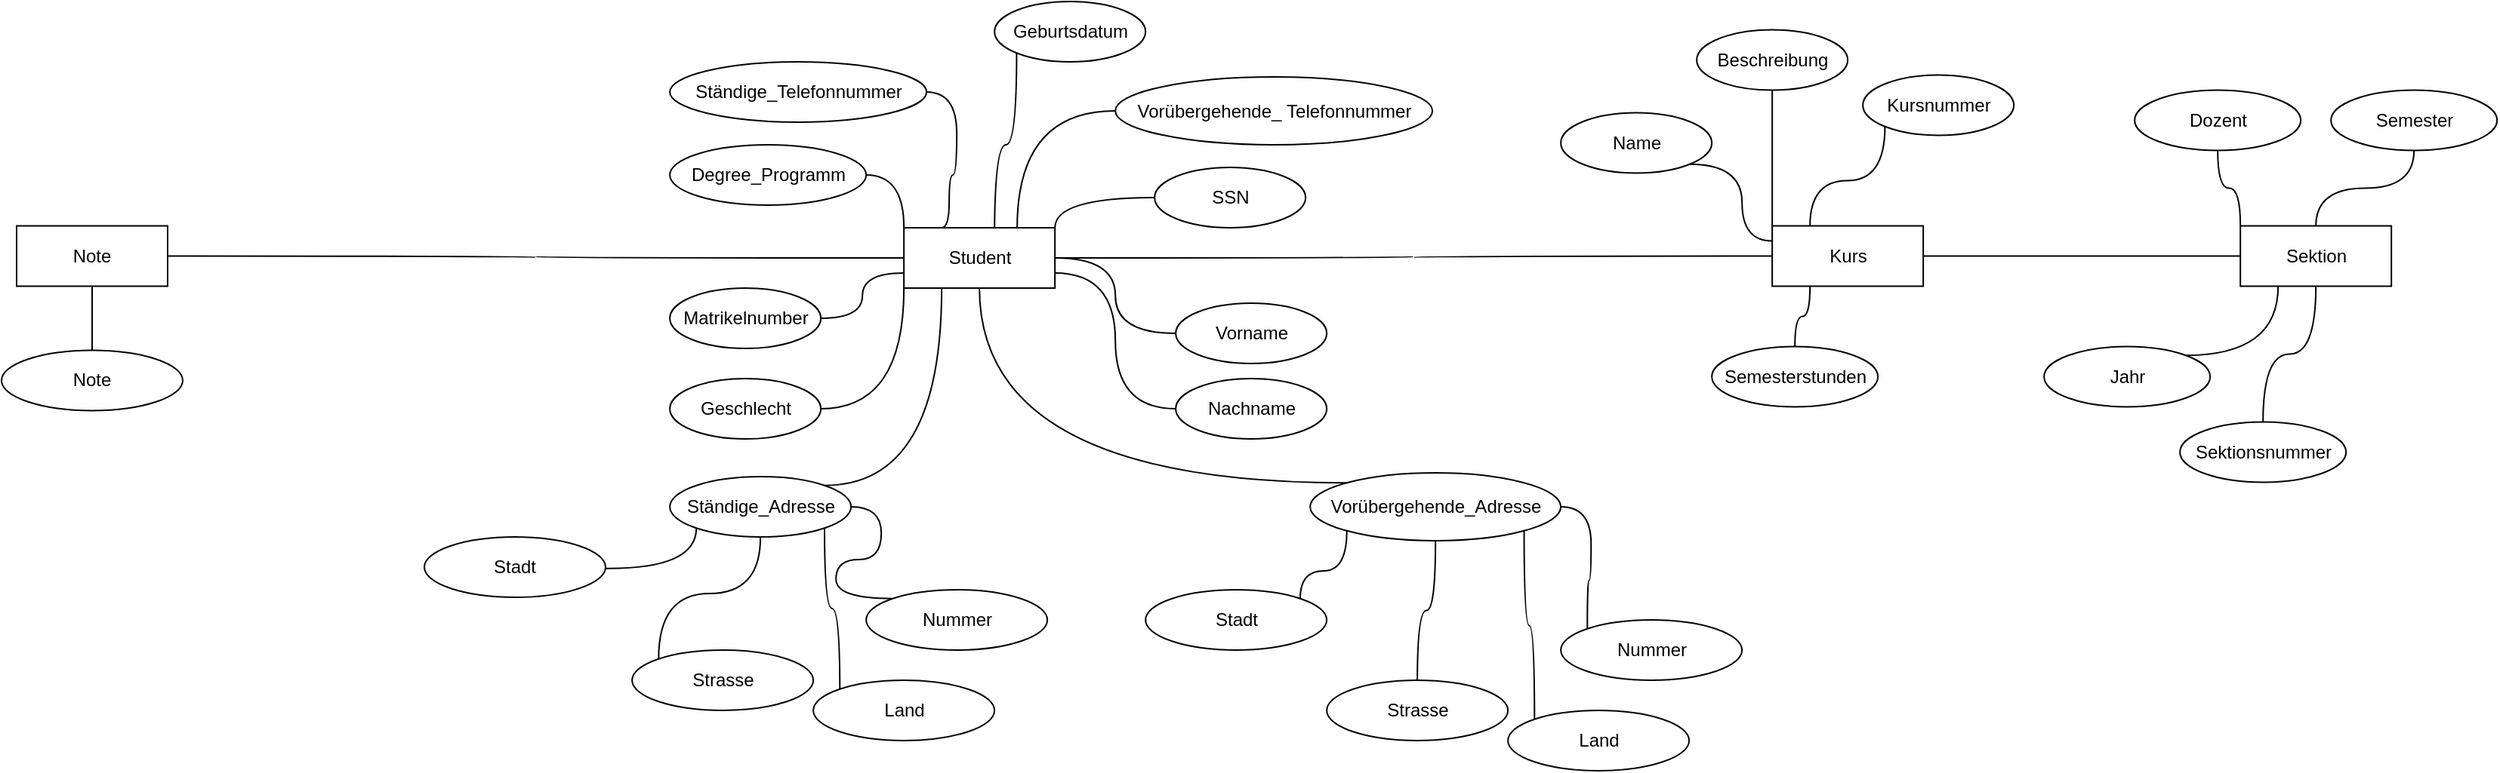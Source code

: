 <mxfile version="21.3.7" type="github">
  <diagram name="Seite-1" id="km42QGE20vITECCyF_AU">
    <mxGraphModel dx="3088" dy="802" grid="1" gridSize="10" guides="1" tooltips="1" connect="1" arrows="1" fold="1" page="1" pageScale="1" pageWidth="827" pageHeight="1169" math="0" shadow="0">
      <root>
        <mxCell id="0" />
        <mxCell id="1" parent="0" />
        <mxCell id="C4-AITVvvZgNp1ijNYnp-1" value="Sektion" style="whiteSpace=wrap;html=1;align=center;" parent="1" vertex="1">
          <mxGeometry x="-97.43" y="183.75" width="100" height="40" as="geometry" />
        </mxCell>
        <mxCell id="C4-AITVvvZgNp1ijNYnp-64" style="edgeStyle=orthogonalEdgeStyle;shape=connector;curved=1;rounded=0;orthogonalLoop=1;jettySize=auto;html=1;exitX=1;exitY=0.5;exitDx=0;exitDy=0;entryX=0;entryY=0.5;entryDx=0;entryDy=0;labelBackgroundColor=default;strokeColor=default;fontFamily=Helvetica;fontSize=11;fontColor=default;endArrow=none;endFill=0;" parent="1" source="C4-AITVvvZgNp1ijNYnp-4" target="C4-AITVvvZgNp1ijNYnp-1" edge="1">
          <mxGeometry relative="1" as="geometry" />
        </mxCell>
        <mxCell id="C4-AITVvvZgNp1ijNYnp-4" value="Kurs" style="whiteSpace=wrap;html=1;align=center;" parent="1" vertex="1">
          <mxGeometry x="-407.43" y="183.75" width="100" height="40" as="geometry" />
        </mxCell>
        <mxCell id="C4-AITVvvZgNp1ijNYnp-51" style="edgeStyle=orthogonalEdgeStyle;shape=connector;curved=1;rounded=0;orthogonalLoop=1;jettySize=auto;html=1;exitX=1;exitY=1;exitDx=0;exitDy=0;entryX=0;entryY=0.25;entryDx=0;entryDy=0;labelBackgroundColor=default;strokeColor=default;fontFamily=Helvetica;fontSize=11;fontColor=default;endArrow=none;endFill=0;" parent="1" source="C4-AITVvvZgNp1ijNYnp-6" target="C4-AITVvvZgNp1ijNYnp-4" edge="1">
          <mxGeometry relative="1" as="geometry" />
        </mxCell>
        <mxCell id="C4-AITVvvZgNp1ijNYnp-6" value="Name" style="ellipse;whiteSpace=wrap;html=1;align=center;" parent="1" vertex="1">
          <mxGeometry x="-547.43" y="108.75" width="100" height="40" as="geometry" />
        </mxCell>
        <mxCell id="C4-AITVvvZgNp1ijNYnp-50" style="edgeStyle=orthogonalEdgeStyle;rounded=0;orthogonalLoop=1;jettySize=auto;html=1;exitX=0.5;exitY=0;exitDx=0;exitDy=0;entryX=0.25;entryY=1;entryDx=0;entryDy=0;curved=1;endArrow=none;endFill=0;" parent="1" source="C4-AITVvvZgNp1ijNYnp-7" target="C4-AITVvvZgNp1ijNYnp-4" edge="1">
          <mxGeometry relative="1" as="geometry" />
        </mxCell>
        <mxCell id="C4-AITVvvZgNp1ijNYnp-7" value="Semesterstunden" style="ellipse;whiteSpace=wrap;html=1;align=center;" parent="1" vertex="1">
          <mxGeometry x="-447.43" y="263.75" width="110" height="40" as="geometry" />
        </mxCell>
        <mxCell id="C4-AITVvvZgNp1ijNYnp-53" style="edgeStyle=orthogonalEdgeStyle;shape=connector;curved=1;rounded=0;orthogonalLoop=1;jettySize=auto;html=1;exitX=0;exitY=1;exitDx=0;exitDy=0;entryX=0.25;entryY=0;entryDx=0;entryDy=0;labelBackgroundColor=default;strokeColor=default;fontFamily=Helvetica;fontSize=11;fontColor=default;endArrow=none;endFill=0;" parent="1" source="C4-AITVvvZgNp1ijNYnp-8" target="C4-AITVvvZgNp1ijNYnp-4" edge="1">
          <mxGeometry relative="1" as="geometry" />
        </mxCell>
        <mxCell id="C4-AITVvvZgNp1ijNYnp-8" value="Kursnummer" style="ellipse;whiteSpace=wrap;html=1;align=center;" parent="1" vertex="1">
          <mxGeometry x="-347.43" y="83.75" width="100" height="40" as="geometry" />
        </mxCell>
        <mxCell id="C4-AITVvvZgNp1ijNYnp-52" style="edgeStyle=orthogonalEdgeStyle;shape=connector;curved=1;rounded=0;orthogonalLoop=1;jettySize=auto;html=1;exitX=0.5;exitY=1;exitDx=0;exitDy=0;labelBackgroundColor=default;strokeColor=default;fontFamily=Helvetica;fontSize=11;fontColor=default;endArrow=none;endFill=0;entryX=0;entryY=0;entryDx=0;entryDy=0;" parent="1" source="C4-AITVvvZgNp1ijNYnp-9" target="C4-AITVvvZgNp1ijNYnp-4" edge="1">
          <mxGeometry relative="1" as="geometry">
            <mxPoint x="-397.43" y="183.75" as="targetPoint" />
          </mxGeometry>
        </mxCell>
        <mxCell id="C4-AITVvvZgNp1ijNYnp-9" value="Beschreibung" style="ellipse;whiteSpace=wrap;html=1;align=center;" parent="1" vertex="1">
          <mxGeometry x="-457.43" y="53.75" width="100" height="40" as="geometry" />
        </mxCell>
        <mxCell id="C4-AITVvvZgNp1ijNYnp-62" style="edgeStyle=orthogonalEdgeStyle;shape=connector;curved=1;rounded=0;orthogonalLoop=1;jettySize=auto;html=1;exitX=0.5;exitY=1;exitDx=0;exitDy=0;entryX=0;entryY=0;entryDx=0;entryDy=0;labelBackgroundColor=default;strokeColor=default;fontFamily=Helvetica;fontSize=11;fontColor=default;endArrow=none;endFill=0;" parent="1" source="C4-AITVvvZgNp1ijNYnp-54" target="C4-AITVvvZgNp1ijNYnp-1" edge="1">
          <mxGeometry relative="1" as="geometry" />
        </mxCell>
        <mxCell id="C4-AITVvvZgNp1ijNYnp-54" value="Dozent" style="ellipse;whiteSpace=wrap;html=1;align=center;" parent="1" vertex="1">
          <mxGeometry x="-167.43" y="93.75" width="110" height="40" as="geometry" />
        </mxCell>
        <mxCell id="C4-AITVvvZgNp1ijNYnp-61" style="edgeStyle=orthogonalEdgeStyle;shape=connector;curved=1;rounded=0;orthogonalLoop=1;jettySize=auto;html=1;exitX=1;exitY=0;exitDx=0;exitDy=0;entryX=0.25;entryY=1;entryDx=0;entryDy=0;labelBackgroundColor=default;strokeColor=default;fontFamily=Helvetica;fontSize=11;fontColor=default;endArrow=none;endFill=0;" parent="1" source="C4-AITVvvZgNp1ijNYnp-55" target="C4-AITVvvZgNp1ijNYnp-1" edge="1">
          <mxGeometry relative="1" as="geometry" />
        </mxCell>
        <mxCell id="C4-AITVvvZgNp1ijNYnp-55" value="Jahr" style="ellipse;whiteSpace=wrap;html=1;align=center;" parent="1" vertex="1">
          <mxGeometry x="-227.43" y="263.75" width="110" height="40" as="geometry" />
        </mxCell>
        <mxCell id="C4-AITVvvZgNp1ijNYnp-63" style="edgeStyle=orthogonalEdgeStyle;shape=connector;curved=1;rounded=0;orthogonalLoop=1;jettySize=auto;html=1;exitX=0.5;exitY=1;exitDx=0;exitDy=0;entryX=0.5;entryY=0;entryDx=0;entryDy=0;labelBackgroundColor=default;strokeColor=default;fontFamily=Helvetica;fontSize=11;fontColor=default;endArrow=none;endFill=0;" parent="1" source="C4-AITVvvZgNp1ijNYnp-56" target="C4-AITVvvZgNp1ijNYnp-1" edge="1">
          <mxGeometry relative="1" as="geometry" />
        </mxCell>
        <mxCell id="C4-AITVvvZgNp1ijNYnp-56" value="Semester" style="ellipse;whiteSpace=wrap;html=1;align=center;" parent="1" vertex="1">
          <mxGeometry x="-37.43" y="93.75" width="110" height="40" as="geometry" />
        </mxCell>
        <mxCell id="C4-AITVvvZgNp1ijNYnp-60" style="edgeStyle=orthogonalEdgeStyle;shape=connector;curved=1;rounded=0;orthogonalLoop=1;jettySize=auto;html=1;exitX=0.5;exitY=0;exitDx=0;exitDy=0;entryX=0.5;entryY=1;entryDx=0;entryDy=0;labelBackgroundColor=default;strokeColor=default;fontFamily=Helvetica;fontSize=11;fontColor=default;endArrow=none;endFill=0;" parent="1" source="C4-AITVvvZgNp1ijNYnp-58" target="C4-AITVvvZgNp1ijNYnp-1" edge="1">
          <mxGeometry relative="1" as="geometry" />
        </mxCell>
        <mxCell id="C4-AITVvvZgNp1ijNYnp-58" value="Sektionsnummer" style="ellipse;whiteSpace=wrap;html=1;align=center;" parent="1" vertex="1">
          <mxGeometry x="-137.43" y="313.75" width="110" height="40" as="geometry" />
        </mxCell>
        <mxCell id="C4-AITVvvZgNp1ijNYnp-72" style="edgeStyle=orthogonalEdgeStyle;shape=connector;curved=1;rounded=0;orthogonalLoop=1;jettySize=auto;html=1;exitX=1;exitY=0.5;exitDx=0;exitDy=0;entryX=0;entryY=0.5;entryDx=0;entryDy=0;labelBackgroundColor=default;strokeColor=default;fontFamily=Helvetica;fontSize=11;fontColor=default;endArrow=none;endFill=0;" parent="1" source="C4-AITVvvZgNp1ijNYnp-67" target="C4-AITVvvZgNp1ijNYnp-75" edge="1">
          <mxGeometry relative="1" as="geometry" />
        </mxCell>
        <mxCell id="C4-AITVvvZgNp1ijNYnp-67" value="Note" style="whiteSpace=wrap;html=1;align=center;" parent="1" vertex="1">
          <mxGeometry x="-1570" y="183.75" width="100" height="40" as="geometry" />
        </mxCell>
        <mxCell id="C4-AITVvvZgNp1ijNYnp-74" style="edgeStyle=orthogonalEdgeStyle;shape=connector;curved=1;rounded=0;orthogonalLoop=1;jettySize=auto;html=1;exitX=0.5;exitY=0;exitDx=0;exitDy=0;entryX=0.5;entryY=1;entryDx=0;entryDy=0;labelBackgroundColor=default;strokeColor=default;fontFamily=Helvetica;fontSize=11;fontColor=default;endArrow=none;endFill=0;" parent="1" source="C4-AITVvvZgNp1ijNYnp-70" target="C4-AITVvvZgNp1ijNYnp-67" edge="1">
          <mxGeometry relative="1" as="geometry" />
        </mxCell>
        <mxCell id="C4-AITVvvZgNp1ijNYnp-70" value="Note" style="ellipse;whiteSpace=wrap;html=1;align=center;" parent="1" vertex="1">
          <mxGeometry x="-1580" y="266.25" width="120" height="40" as="geometry" />
        </mxCell>
        <mxCell id="C4-AITVvvZgNp1ijNYnp-115" style="edgeStyle=orthogonalEdgeStyle;shape=connector;curved=1;rounded=0;orthogonalLoop=1;jettySize=auto;html=1;exitX=1;exitY=0.5;exitDx=0;exitDy=0;entryX=0;entryY=0.5;entryDx=0;entryDy=0;labelBackgroundColor=default;strokeColor=default;fontFamily=Helvetica;fontSize=11;fontColor=default;endArrow=none;endFill=0;" parent="1" source="C4-AITVvvZgNp1ijNYnp-75" target="C4-AITVvvZgNp1ijNYnp-4" edge="1">
          <mxGeometry relative="1" as="geometry" />
        </mxCell>
        <mxCell id="C4-AITVvvZgNp1ijNYnp-75" value="Student" style="whiteSpace=wrap;html=1;align=center;" parent="1" vertex="1">
          <mxGeometry x="-982.43" y="185" width="100" height="40" as="geometry" />
        </mxCell>
        <mxCell id="C4-AITVvvZgNp1ijNYnp-76" style="edgeStyle=orthogonalEdgeStyle;rounded=0;orthogonalLoop=1;jettySize=auto;html=1;exitX=1;exitY=0.5;exitDx=0;exitDy=0;entryX=0;entryY=1;entryDx=0;entryDy=0;curved=1;endArrow=none;endFill=0;" parent="1" source="C4-AITVvvZgNp1ijNYnp-77" target="C4-AITVvvZgNp1ijNYnp-75" edge="1">
          <mxGeometry relative="1" as="geometry" />
        </mxCell>
        <mxCell id="C4-AITVvvZgNp1ijNYnp-77" value="Geschlecht" style="ellipse;whiteSpace=wrap;html=1;align=center;" parent="1" vertex="1">
          <mxGeometry x="-1137.43" y="285" width="100" height="40" as="geometry" />
        </mxCell>
        <mxCell id="C4-AITVvvZgNp1ijNYnp-78" style="edgeStyle=orthogonalEdgeStyle;rounded=0;orthogonalLoop=1;jettySize=auto;html=1;exitX=1;exitY=0.5;exitDx=0;exitDy=0;entryX=0;entryY=0.75;entryDx=0;entryDy=0;endArrow=none;endFill=0;curved=1;" parent="1" source="C4-AITVvvZgNp1ijNYnp-79" target="C4-AITVvvZgNp1ijNYnp-75" edge="1">
          <mxGeometry relative="1" as="geometry" />
        </mxCell>
        <mxCell id="C4-AITVvvZgNp1ijNYnp-79" value="Matrikelnumber" style="ellipse;whiteSpace=wrap;html=1;align=center;" parent="1" vertex="1">
          <mxGeometry x="-1137.43" y="225" width="100" height="40" as="geometry" />
        </mxCell>
        <mxCell id="C4-AITVvvZgNp1ijNYnp-80" style="edgeStyle=orthogonalEdgeStyle;rounded=0;orthogonalLoop=1;jettySize=auto;html=1;exitX=0;exitY=0.5;exitDx=0;exitDy=0;entryX=1;entryY=0;entryDx=0;entryDy=0;curved=1;endArrow=none;endFill=0;" parent="1" source="C4-AITVvvZgNp1ijNYnp-81" target="C4-AITVvvZgNp1ijNYnp-75" edge="1">
          <mxGeometry relative="1" as="geometry" />
        </mxCell>
        <mxCell id="C4-AITVvvZgNp1ijNYnp-81" value="SSN" style="ellipse;whiteSpace=wrap;html=1;align=center;" parent="1" vertex="1">
          <mxGeometry x="-816.43" y="145" width="100" height="40" as="geometry" />
        </mxCell>
        <mxCell id="C4-AITVvvZgNp1ijNYnp-82" style="edgeStyle=orthogonalEdgeStyle;rounded=0;orthogonalLoop=1;jettySize=auto;html=1;exitX=1;exitY=0.5;exitDx=0;exitDy=0;entryX=0;entryY=0;entryDx=0;entryDy=0;curved=1;endArrow=none;endFill=0;" parent="1" source="C4-AITVvvZgNp1ijNYnp-83" target="C4-AITVvvZgNp1ijNYnp-75" edge="1">
          <mxGeometry relative="1" as="geometry" />
        </mxCell>
        <mxCell id="C4-AITVvvZgNp1ijNYnp-83" value="Degree_Programm" style="ellipse;whiteSpace=wrap;html=1;align=center;" parent="1" vertex="1">
          <mxGeometry x="-1137.43" y="130" width="130" height="40" as="geometry" />
        </mxCell>
        <mxCell id="C4-AITVvvZgNp1ijNYnp-84" style="edgeStyle=orthogonalEdgeStyle;rounded=0;orthogonalLoop=1;jettySize=auto;html=1;exitX=0;exitY=1;exitDx=0;exitDy=0;curved=1;endArrow=none;endFill=0;" parent="1" source="C4-AITVvvZgNp1ijNYnp-85" edge="1">
          <mxGeometry relative="1" as="geometry">
            <mxPoint x="-922.43" y="185" as="targetPoint" />
          </mxGeometry>
        </mxCell>
        <mxCell id="C4-AITVvvZgNp1ijNYnp-85" value="Geburtsdatum" style="ellipse;whiteSpace=wrap;html=1;align=center;" parent="1" vertex="1">
          <mxGeometry x="-922.43" y="35" width="100" height="40" as="geometry" />
        </mxCell>
        <mxCell id="C4-AITVvvZgNp1ijNYnp-86" style="edgeStyle=orthogonalEdgeStyle;rounded=0;orthogonalLoop=1;jettySize=auto;html=1;exitX=0;exitY=0;exitDx=0;exitDy=0;entryX=0.5;entryY=1;entryDx=0;entryDy=0;curved=1;endArrow=none;endFill=0;" parent="1" source="C4-AITVvvZgNp1ijNYnp-91" target="C4-AITVvvZgNp1ijNYnp-75" edge="1">
          <mxGeometry relative="1" as="geometry" />
        </mxCell>
        <mxCell id="C4-AITVvvZgNp1ijNYnp-87" style="edgeStyle=orthogonalEdgeStyle;rounded=0;orthogonalLoop=1;jettySize=auto;html=1;exitX=0;exitY=1;exitDx=0;exitDy=0;entryX=1;entryY=0;entryDx=0;entryDy=0;curved=1;endArrow=none;endFill=0;" parent="1" source="C4-AITVvvZgNp1ijNYnp-91" target="C4-AITVvvZgNp1ijNYnp-111" edge="1">
          <mxGeometry relative="1" as="geometry" />
        </mxCell>
        <mxCell id="C4-AITVvvZgNp1ijNYnp-88" style="edgeStyle=orthogonalEdgeStyle;rounded=0;orthogonalLoop=1;jettySize=auto;html=1;exitX=0.5;exitY=1;exitDx=0;exitDy=0;entryX=0.5;entryY=0;entryDx=0;entryDy=0;curved=1;endArrow=none;endFill=0;" parent="1" source="C4-AITVvvZgNp1ijNYnp-91" target="C4-AITVvvZgNp1ijNYnp-112" edge="1">
          <mxGeometry relative="1" as="geometry" />
        </mxCell>
        <mxCell id="C4-AITVvvZgNp1ijNYnp-89" style="edgeStyle=orthogonalEdgeStyle;rounded=0;orthogonalLoop=1;jettySize=auto;html=1;exitX=1;exitY=1;exitDx=0;exitDy=0;entryX=0;entryY=0;entryDx=0;entryDy=0;endArrow=none;endFill=0;curved=1;" parent="1" source="C4-AITVvvZgNp1ijNYnp-91" target="C4-AITVvvZgNp1ijNYnp-114" edge="1">
          <mxGeometry relative="1" as="geometry" />
        </mxCell>
        <mxCell id="C4-AITVvvZgNp1ijNYnp-90" style="edgeStyle=orthogonalEdgeStyle;rounded=0;orthogonalLoop=1;jettySize=auto;html=1;exitX=1;exitY=0.5;exitDx=0;exitDy=0;entryX=0;entryY=0;entryDx=0;entryDy=0;curved=1;endArrow=none;endFill=0;" parent="1" source="C4-AITVvvZgNp1ijNYnp-91" target="C4-AITVvvZgNp1ijNYnp-113" edge="1">
          <mxGeometry relative="1" as="geometry" />
        </mxCell>
        <mxCell id="C4-AITVvvZgNp1ijNYnp-91" value="Vorübergehende_Adresse" style="ellipse;whiteSpace=wrap;html=1;align=center;" parent="1" vertex="1">
          <mxGeometry x="-713.43" y="347.5" width="166" height="45" as="geometry" />
        </mxCell>
        <mxCell id="C4-AITVvvZgNp1ijNYnp-92" style="edgeStyle=orthogonalEdgeStyle;rounded=0;orthogonalLoop=1;jettySize=auto;html=1;exitX=1;exitY=0;exitDx=0;exitDy=0;entryX=0.25;entryY=1;entryDx=0;entryDy=0;curved=1;endArrow=none;endFill=0;" parent="1" source="C4-AITVvvZgNp1ijNYnp-94" target="C4-AITVvvZgNp1ijNYnp-75" edge="1">
          <mxGeometry relative="1" as="geometry" />
        </mxCell>
        <mxCell id="C4-AITVvvZgNp1ijNYnp-93" style="edgeStyle=orthogonalEdgeStyle;rounded=0;orthogonalLoop=1;jettySize=auto;html=1;exitX=0.5;exitY=1;exitDx=0;exitDy=0;entryX=0;entryY=0;entryDx=0;entryDy=0;endArrow=none;endFill=0;curved=1;" parent="1" source="C4-AITVvvZgNp1ijNYnp-94" target="C4-AITVvvZgNp1ijNYnp-106" edge="1">
          <mxGeometry relative="1" as="geometry" />
        </mxCell>
        <mxCell id="C4-AITVvvZgNp1ijNYnp-94" value="Ständige_Adresse" style="ellipse;whiteSpace=wrap;html=1;align=center;" parent="1" vertex="1">
          <mxGeometry x="-1137.43" y="350" width="120" height="40" as="geometry" />
        </mxCell>
        <mxCell id="C4-AITVvvZgNp1ijNYnp-95" style="edgeStyle=orthogonalEdgeStyle;rounded=0;orthogonalLoop=1;jettySize=auto;html=1;exitX=0;exitY=0.5;exitDx=0;exitDy=0;entryX=0.75;entryY=0;entryDx=0;entryDy=0;curved=1;endArrow=none;endFill=0;" parent="1" source="C4-AITVvvZgNp1ijNYnp-96" target="C4-AITVvvZgNp1ijNYnp-75" edge="1">
          <mxGeometry relative="1" as="geometry" />
        </mxCell>
        <mxCell id="C4-AITVvvZgNp1ijNYnp-96" value="Vorübergehende_&amp;nbsp;Telefonnummer" style="ellipse;whiteSpace=wrap;html=1;align=center;" parent="1" vertex="1">
          <mxGeometry x="-842.43" y="85" width="210" height="45" as="geometry" />
        </mxCell>
        <mxCell id="C4-AITVvvZgNp1ijNYnp-97" style="edgeStyle=orthogonalEdgeStyle;rounded=0;orthogonalLoop=1;jettySize=auto;html=1;exitX=1;exitY=0.5;exitDx=0;exitDy=0;entryX=0.25;entryY=0;entryDx=0;entryDy=0;curved=1;endArrow=none;endFill=0;" parent="1" source="C4-AITVvvZgNp1ijNYnp-98" target="C4-AITVvvZgNp1ijNYnp-75" edge="1">
          <mxGeometry relative="1" as="geometry">
            <Array as="points">
              <mxPoint x="-947.43" y="95" />
              <mxPoint x="-947.43" y="150" />
              <mxPoint x="-952.43" y="150" />
              <mxPoint x="-952.43" y="185" />
            </Array>
          </mxGeometry>
        </mxCell>
        <mxCell id="C4-AITVvvZgNp1ijNYnp-98" value="Ständige_Telefonnummer" style="ellipse;whiteSpace=wrap;html=1;align=center;" parent="1" vertex="1">
          <mxGeometry x="-1137.43" y="75" width="170" height="40" as="geometry" />
        </mxCell>
        <mxCell id="C4-AITVvvZgNp1ijNYnp-99" style="edgeStyle=orthogonalEdgeStyle;rounded=0;orthogonalLoop=1;jettySize=auto;html=1;exitX=0;exitY=0.5;exitDx=0;exitDy=0;entryX=1;entryY=0.5;entryDx=0;entryDy=0;curved=1;endArrow=none;endFill=0;" parent="1" source="C4-AITVvvZgNp1ijNYnp-100" target="C4-AITVvvZgNp1ijNYnp-75" edge="1">
          <mxGeometry relative="1" as="geometry" />
        </mxCell>
        <mxCell id="C4-AITVvvZgNp1ijNYnp-100" value="Vorname" style="ellipse;whiteSpace=wrap;html=1;align=center;" parent="1" vertex="1">
          <mxGeometry x="-802.43" y="235" width="100" height="40" as="geometry" />
        </mxCell>
        <mxCell id="C4-AITVvvZgNp1ijNYnp-101" style="edgeStyle=orthogonalEdgeStyle;rounded=0;orthogonalLoop=1;jettySize=auto;html=1;exitX=0;exitY=0.5;exitDx=0;exitDy=0;entryX=1;entryY=0.75;entryDx=0;entryDy=0;curved=1;endArrow=none;endFill=0;" parent="1" source="C4-AITVvvZgNp1ijNYnp-102" target="C4-AITVvvZgNp1ijNYnp-75" edge="1">
          <mxGeometry relative="1" as="geometry" />
        </mxCell>
        <mxCell id="C4-AITVvvZgNp1ijNYnp-102" value="Nachname" style="ellipse;whiteSpace=wrap;html=1;align=center;" parent="1" vertex="1">
          <mxGeometry x="-802.43" y="285" width="100" height="40" as="geometry" />
        </mxCell>
        <mxCell id="C4-AITVvvZgNp1ijNYnp-103" style="edgeStyle=orthogonalEdgeStyle;rounded=0;orthogonalLoop=1;jettySize=auto;html=1;exitX=0.5;exitY=1;exitDx=0;exitDy=0;" parent="1" source="C4-AITVvvZgNp1ijNYnp-94" target="C4-AITVvvZgNp1ijNYnp-94" edge="1">
          <mxGeometry relative="1" as="geometry" />
        </mxCell>
        <mxCell id="C4-AITVvvZgNp1ijNYnp-104" style="edgeStyle=orthogonalEdgeStyle;rounded=0;orthogonalLoop=1;jettySize=auto;html=1;exitX=1;exitY=0;exitDx=0;exitDy=0;entryX=0;entryY=1;entryDx=0;entryDy=0;curved=1;endArrow=none;endFill=0;" parent="1" target="C4-AITVvvZgNp1ijNYnp-94" edge="1">
          <mxGeometry relative="1" as="geometry">
            <mxPoint x="-1180.004" y="410.858" as="sourcePoint" />
          </mxGeometry>
        </mxCell>
        <mxCell id="C4-AITVvvZgNp1ijNYnp-105" value="Stadt" style="ellipse;whiteSpace=wrap;html=1;align=center;" parent="1" vertex="1">
          <mxGeometry x="-1300" y="390" width="120" height="40" as="geometry" />
        </mxCell>
        <mxCell id="C4-AITVvvZgNp1ijNYnp-106" value="Strasse" style="ellipse;whiteSpace=wrap;html=1;align=center;" parent="1" vertex="1">
          <mxGeometry x="-1162.43" y="465" width="120" height="40" as="geometry" />
        </mxCell>
        <mxCell id="C4-AITVvvZgNp1ijNYnp-107" style="edgeStyle=orthogonalEdgeStyle;rounded=0;orthogonalLoop=1;jettySize=auto;html=1;exitX=0;exitY=0;exitDx=0;exitDy=0;entryX=1;entryY=0.5;entryDx=0;entryDy=0;curved=1;endArrow=none;endFill=0;" parent="1" source="C4-AITVvvZgNp1ijNYnp-108" target="C4-AITVvvZgNp1ijNYnp-94" edge="1">
          <mxGeometry relative="1" as="geometry" />
        </mxCell>
        <mxCell id="C4-AITVvvZgNp1ijNYnp-108" value="Nummer" style="ellipse;whiteSpace=wrap;html=1;align=center;" parent="1" vertex="1">
          <mxGeometry x="-1007.43" y="425" width="120" height="40" as="geometry" />
        </mxCell>
        <mxCell id="C4-AITVvvZgNp1ijNYnp-109" style="edgeStyle=orthogonalEdgeStyle;rounded=0;orthogonalLoop=1;jettySize=auto;html=1;exitX=0;exitY=0;exitDx=0;exitDy=0;entryX=1;entryY=1;entryDx=0;entryDy=0;curved=1;endArrow=none;endFill=0;" parent="1" source="C4-AITVvvZgNp1ijNYnp-110" target="C4-AITVvvZgNp1ijNYnp-94" edge="1">
          <mxGeometry relative="1" as="geometry" />
        </mxCell>
        <mxCell id="C4-AITVvvZgNp1ijNYnp-110" value="Land" style="ellipse;whiteSpace=wrap;html=1;align=center;" parent="1" vertex="1">
          <mxGeometry x="-1042.43" y="485" width="120" height="40" as="geometry" />
        </mxCell>
        <mxCell id="C4-AITVvvZgNp1ijNYnp-111" value="Stadt" style="ellipse;whiteSpace=wrap;html=1;align=center;" parent="1" vertex="1">
          <mxGeometry x="-822.43" y="425" width="120" height="40" as="geometry" />
        </mxCell>
        <mxCell id="C4-AITVvvZgNp1ijNYnp-112" value="Strasse" style="ellipse;whiteSpace=wrap;html=1;align=center;" parent="1" vertex="1">
          <mxGeometry x="-702.43" y="485" width="120" height="40" as="geometry" />
        </mxCell>
        <mxCell id="C4-AITVvvZgNp1ijNYnp-113" value="Nummer" style="ellipse;whiteSpace=wrap;html=1;align=center;" parent="1" vertex="1">
          <mxGeometry x="-547.43" y="445" width="120" height="40" as="geometry" />
        </mxCell>
        <mxCell id="C4-AITVvvZgNp1ijNYnp-114" value="Land" style="ellipse;whiteSpace=wrap;html=1;align=center;" parent="1" vertex="1">
          <mxGeometry x="-582.43" y="505" width="120" height="40" as="geometry" />
        </mxCell>
      </root>
    </mxGraphModel>
  </diagram>
</mxfile>
